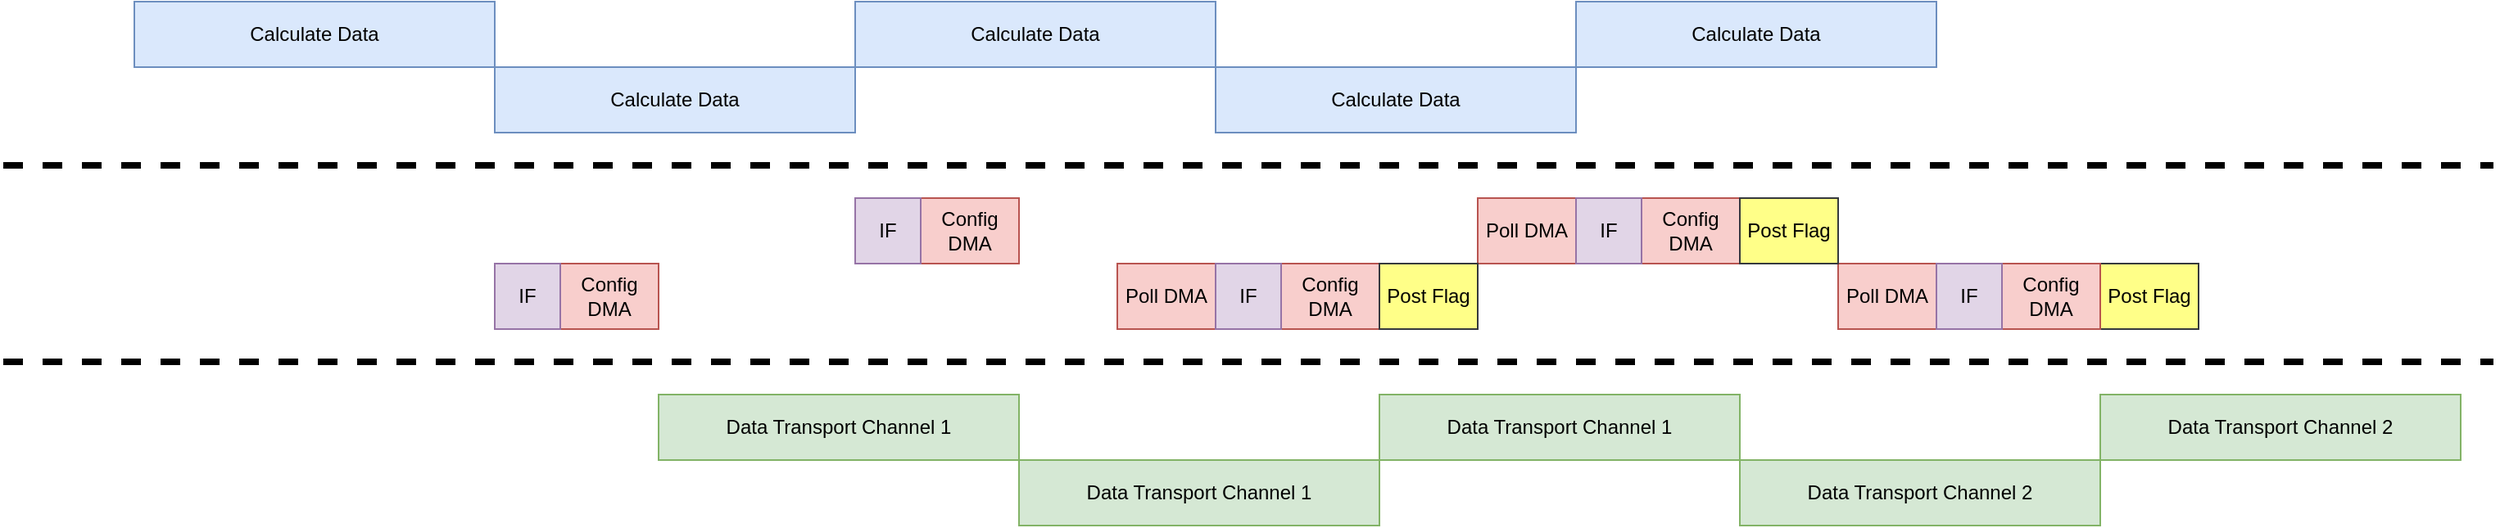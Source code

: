 <mxfile version="23.1.7" type="github">
  <diagram name="Page-1" id="HBpnuGsFqD7HSKSNG-w7">
    <mxGraphModel dx="2074" dy="1146" grid="1" gridSize="10" guides="1" tooltips="1" connect="1" arrows="1" fold="1" page="1" pageScale="1" pageWidth="850" pageHeight="1100" math="0" shadow="0">
      <root>
        <mxCell id="0" />
        <mxCell id="1" parent="0" />
        <mxCell id="wedvjj0MfOJ7BwkkelRL-12" value="Config DMA" style="rounded=0;whiteSpace=wrap;html=1;fillColor=#f8cecc;strokeColor=#b85450;" vertex="1" parent="1">
          <mxGeometry x="380" y="360" width="60" height="40" as="geometry" />
        </mxCell>
        <mxCell id="wedvjj0MfOJ7BwkkelRL-14" value="Poll DMA" style="rounded=0;whiteSpace=wrap;html=1;fillColor=#f8cecc;strokeColor=#b85450;" vertex="1" parent="1">
          <mxGeometry x="720" y="360" width="60" height="40" as="geometry" />
        </mxCell>
        <mxCell id="wedvjj0MfOJ7BwkkelRL-15" value="IF" style="rounded=0;whiteSpace=wrap;html=1;fillColor=#e1d5e7;strokeColor=#9673a6;" vertex="1" parent="1">
          <mxGeometry x="340" y="360" width="40" height="40" as="geometry" />
        </mxCell>
        <mxCell id="wedvjj0MfOJ7BwkkelRL-17" value="Config DMA" style="rounded=0;whiteSpace=wrap;html=1;fillColor=#f8cecc;strokeColor=#b85450;" vertex="1" parent="1">
          <mxGeometry x="600" y="320" width="60" height="40" as="geometry" />
        </mxCell>
        <mxCell id="wedvjj0MfOJ7BwkkelRL-19" value="Poll DMA" style="rounded=0;whiteSpace=wrap;html=1;fillColor=#f8cecc;strokeColor=#b85450;" vertex="1" parent="1">
          <mxGeometry x="940" y="320" width="60" height="40" as="geometry" />
        </mxCell>
        <mxCell id="wedvjj0MfOJ7BwkkelRL-20" value="IF" style="rounded=0;whiteSpace=wrap;html=1;fillColor=#e1d5e7;strokeColor=#9673a6;" vertex="1" parent="1">
          <mxGeometry x="560" y="320" width="40" height="40" as="geometry" />
        </mxCell>
        <mxCell id="wedvjj0MfOJ7BwkkelRL-21" value="Config DMA" style="rounded=0;whiteSpace=wrap;html=1;fillColor=#f8cecc;strokeColor=#b85450;" vertex="1" parent="1">
          <mxGeometry x="820" y="360" width="60" height="40" as="geometry" />
        </mxCell>
        <mxCell id="wedvjj0MfOJ7BwkkelRL-23" value="Poll DMA" style="rounded=0;whiteSpace=wrap;html=1;fillColor=#f8cecc;strokeColor=#b85450;" vertex="1" parent="1">
          <mxGeometry x="1160" y="360" width="60" height="40" as="geometry" />
        </mxCell>
        <mxCell id="wedvjj0MfOJ7BwkkelRL-24" value="IF" style="rounded=0;whiteSpace=wrap;html=1;fillColor=#e1d5e7;strokeColor=#9673a6;" vertex="1" parent="1">
          <mxGeometry x="780" y="360" width="40" height="40" as="geometry" />
        </mxCell>
        <mxCell id="wedvjj0MfOJ7BwkkelRL-32" value="" style="endArrow=none;dashed=1;html=1;rounded=0;strokeWidth=4;" edge="1" parent="1">
          <mxGeometry width="50" height="50" relative="1" as="geometry">
            <mxPoint x="40" y="300" as="sourcePoint" />
            <mxPoint x="1560" y="300" as="targetPoint" />
          </mxGeometry>
        </mxCell>
        <mxCell id="wedvjj0MfOJ7BwkkelRL-33" value="" style="endArrow=none;dashed=1;html=1;rounded=0;strokeWidth=4;" edge="1" parent="1">
          <mxGeometry width="50" height="50" relative="1" as="geometry">
            <mxPoint x="40" y="420" as="sourcePoint" />
            <mxPoint x="1560" y="420" as="targetPoint" />
          </mxGeometry>
        </mxCell>
        <mxCell id="wedvjj0MfOJ7BwkkelRL-36" value="Post Flag" style="rounded=0;whiteSpace=wrap;html=1;fillColor=#ffff88;strokeColor=#36393d;" vertex="1" parent="1">
          <mxGeometry x="880" y="360" width="60" height="40" as="geometry" />
        </mxCell>
        <mxCell id="wedvjj0MfOJ7BwkkelRL-37" value="Post Flag" style="rounded=0;whiteSpace=wrap;html=1;fillColor=#ffff88;strokeColor=#36393d;" vertex="1" parent="1">
          <mxGeometry x="1320" y="360" width="60" height="40" as="geometry" />
        </mxCell>
        <mxCell id="wedvjj0MfOJ7BwkkelRL-38" value="Data Transport Channel 2" style="rounded=0;whiteSpace=wrap;html=1;fillColor=#d5e8d4;strokeColor=#82b366;" vertex="1" parent="1">
          <mxGeometry x="1100" y="480" width="220" height="40" as="geometry" />
        </mxCell>
        <mxCell id="wedvjj0MfOJ7BwkkelRL-39" value="Data Transport Channel 1" style="rounded=0;whiteSpace=wrap;html=1;fillColor=#d5e8d4;strokeColor=#82b366;" vertex="1" parent="1">
          <mxGeometry x="440" y="440" width="220" height="40" as="geometry" />
        </mxCell>
        <mxCell id="wedvjj0MfOJ7BwkkelRL-40" value="Data Transport Channel 1" style="rounded=0;whiteSpace=wrap;html=1;fillColor=#d5e8d4;strokeColor=#82b366;" vertex="1" parent="1">
          <mxGeometry x="660" y="480" width="220" height="40" as="geometry" />
        </mxCell>
        <mxCell id="wedvjj0MfOJ7BwkkelRL-42" value="Calculate Data" style="rounded=0;whiteSpace=wrap;html=1;fillColor=#dae8fc;strokeColor=#6c8ebf;" vertex="1" parent="1">
          <mxGeometry x="560" y="200" width="220" height="40" as="geometry" />
        </mxCell>
        <mxCell id="wedvjj0MfOJ7BwkkelRL-43" value="Calculate Data" style="rounded=0;whiteSpace=wrap;html=1;fillColor=#dae8fc;strokeColor=#6c8ebf;" vertex="1" parent="1">
          <mxGeometry x="780" y="240" width="220" height="40" as="geometry" />
        </mxCell>
        <mxCell id="wedvjj0MfOJ7BwkkelRL-44" value="Config DMA" style="rounded=0;whiteSpace=wrap;html=1;fillColor=#f8cecc;strokeColor=#b85450;" vertex="1" parent="1">
          <mxGeometry x="1040" y="320" width="60" height="40" as="geometry" />
        </mxCell>
        <mxCell id="wedvjj0MfOJ7BwkkelRL-45" value="IF" style="rounded=0;whiteSpace=wrap;html=1;fillColor=#e1d5e7;strokeColor=#9673a6;" vertex="1" parent="1">
          <mxGeometry x="1000" y="320" width="40" height="40" as="geometry" />
        </mxCell>
        <mxCell id="wedvjj0MfOJ7BwkkelRL-46" value="Post Flag" style="rounded=0;whiteSpace=wrap;html=1;fillColor=#ffff88;strokeColor=#36393d;" vertex="1" parent="1">
          <mxGeometry x="1100" y="320" width="60" height="40" as="geometry" />
        </mxCell>
        <mxCell id="wedvjj0MfOJ7BwkkelRL-48" value="Config DMA" style="rounded=0;whiteSpace=wrap;html=1;fillColor=#f8cecc;strokeColor=#b85450;" vertex="1" parent="1">
          <mxGeometry x="1260" y="360" width="60" height="40" as="geometry" />
        </mxCell>
        <mxCell id="wedvjj0MfOJ7BwkkelRL-49" value="IF" style="rounded=0;whiteSpace=wrap;html=1;fillColor=#e1d5e7;strokeColor=#9673a6;" vertex="1" parent="1">
          <mxGeometry x="1220" y="360" width="40" height="40" as="geometry" />
        </mxCell>
        <mxCell id="wedvjj0MfOJ7BwkkelRL-50" value="Data Transport Channel 1" style="rounded=0;whiteSpace=wrap;html=1;fillColor=#d5e8d4;strokeColor=#82b366;" vertex="1" parent="1">
          <mxGeometry x="880" y="440" width="220" height="40" as="geometry" />
        </mxCell>
        <mxCell id="wedvjj0MfOJ7BwkkelRL-53" value="Calculate Data" style="rounded=0;whiteSpace=wrap;html=1;fillColor=#dae8fc;strokeColor=#6c8ebf;" vertex="1" parent="1">
          <mxGeometry x="340" y="240" width="220" height="40" as="geometry" />
        </mxCell>
        <mxCell id="wedvjj0MfOJ7BwkkelRL-54" value="Calculate Data" style="rounded=0;whiteSpace=wrap;html=1;fillColor=#dae8fc;strokeColor=#6c8ebf;" vertex="1" parent="1">
          <mxGeometry x="120" y="200" width="220" height="40" as="geometry" />
        </mxCell>
        <mxCell id="wedvjj0MfOJ7BwkkelRL-55" value="Calculate Data" style="rounded=0;whiteSpace=wrap;html=1;fillColor=#dae8fc;strokeColor=#6c8ebf;" vertex="1" parent="1">
          <mxGeometry x="1000" y="200" width="220" height="40" as="geometry" />
        </mxCell>
        <mxCell id="wedvjj0MfOJ7BwkkelRL-56" value="Data Transport Channel 2" style="rounded=0;whiteSpace=wrap;html=1;fillColor=#d5e8d4;strokeColor=#82b366;" vertex="1" parent="1">
          <mxGeometry x="1320" y="440" width="220" height="40" as="geometry" />
        </mxCell>
      </root>
    </mxGraphModel>
  </diagram>
</mxfile>
